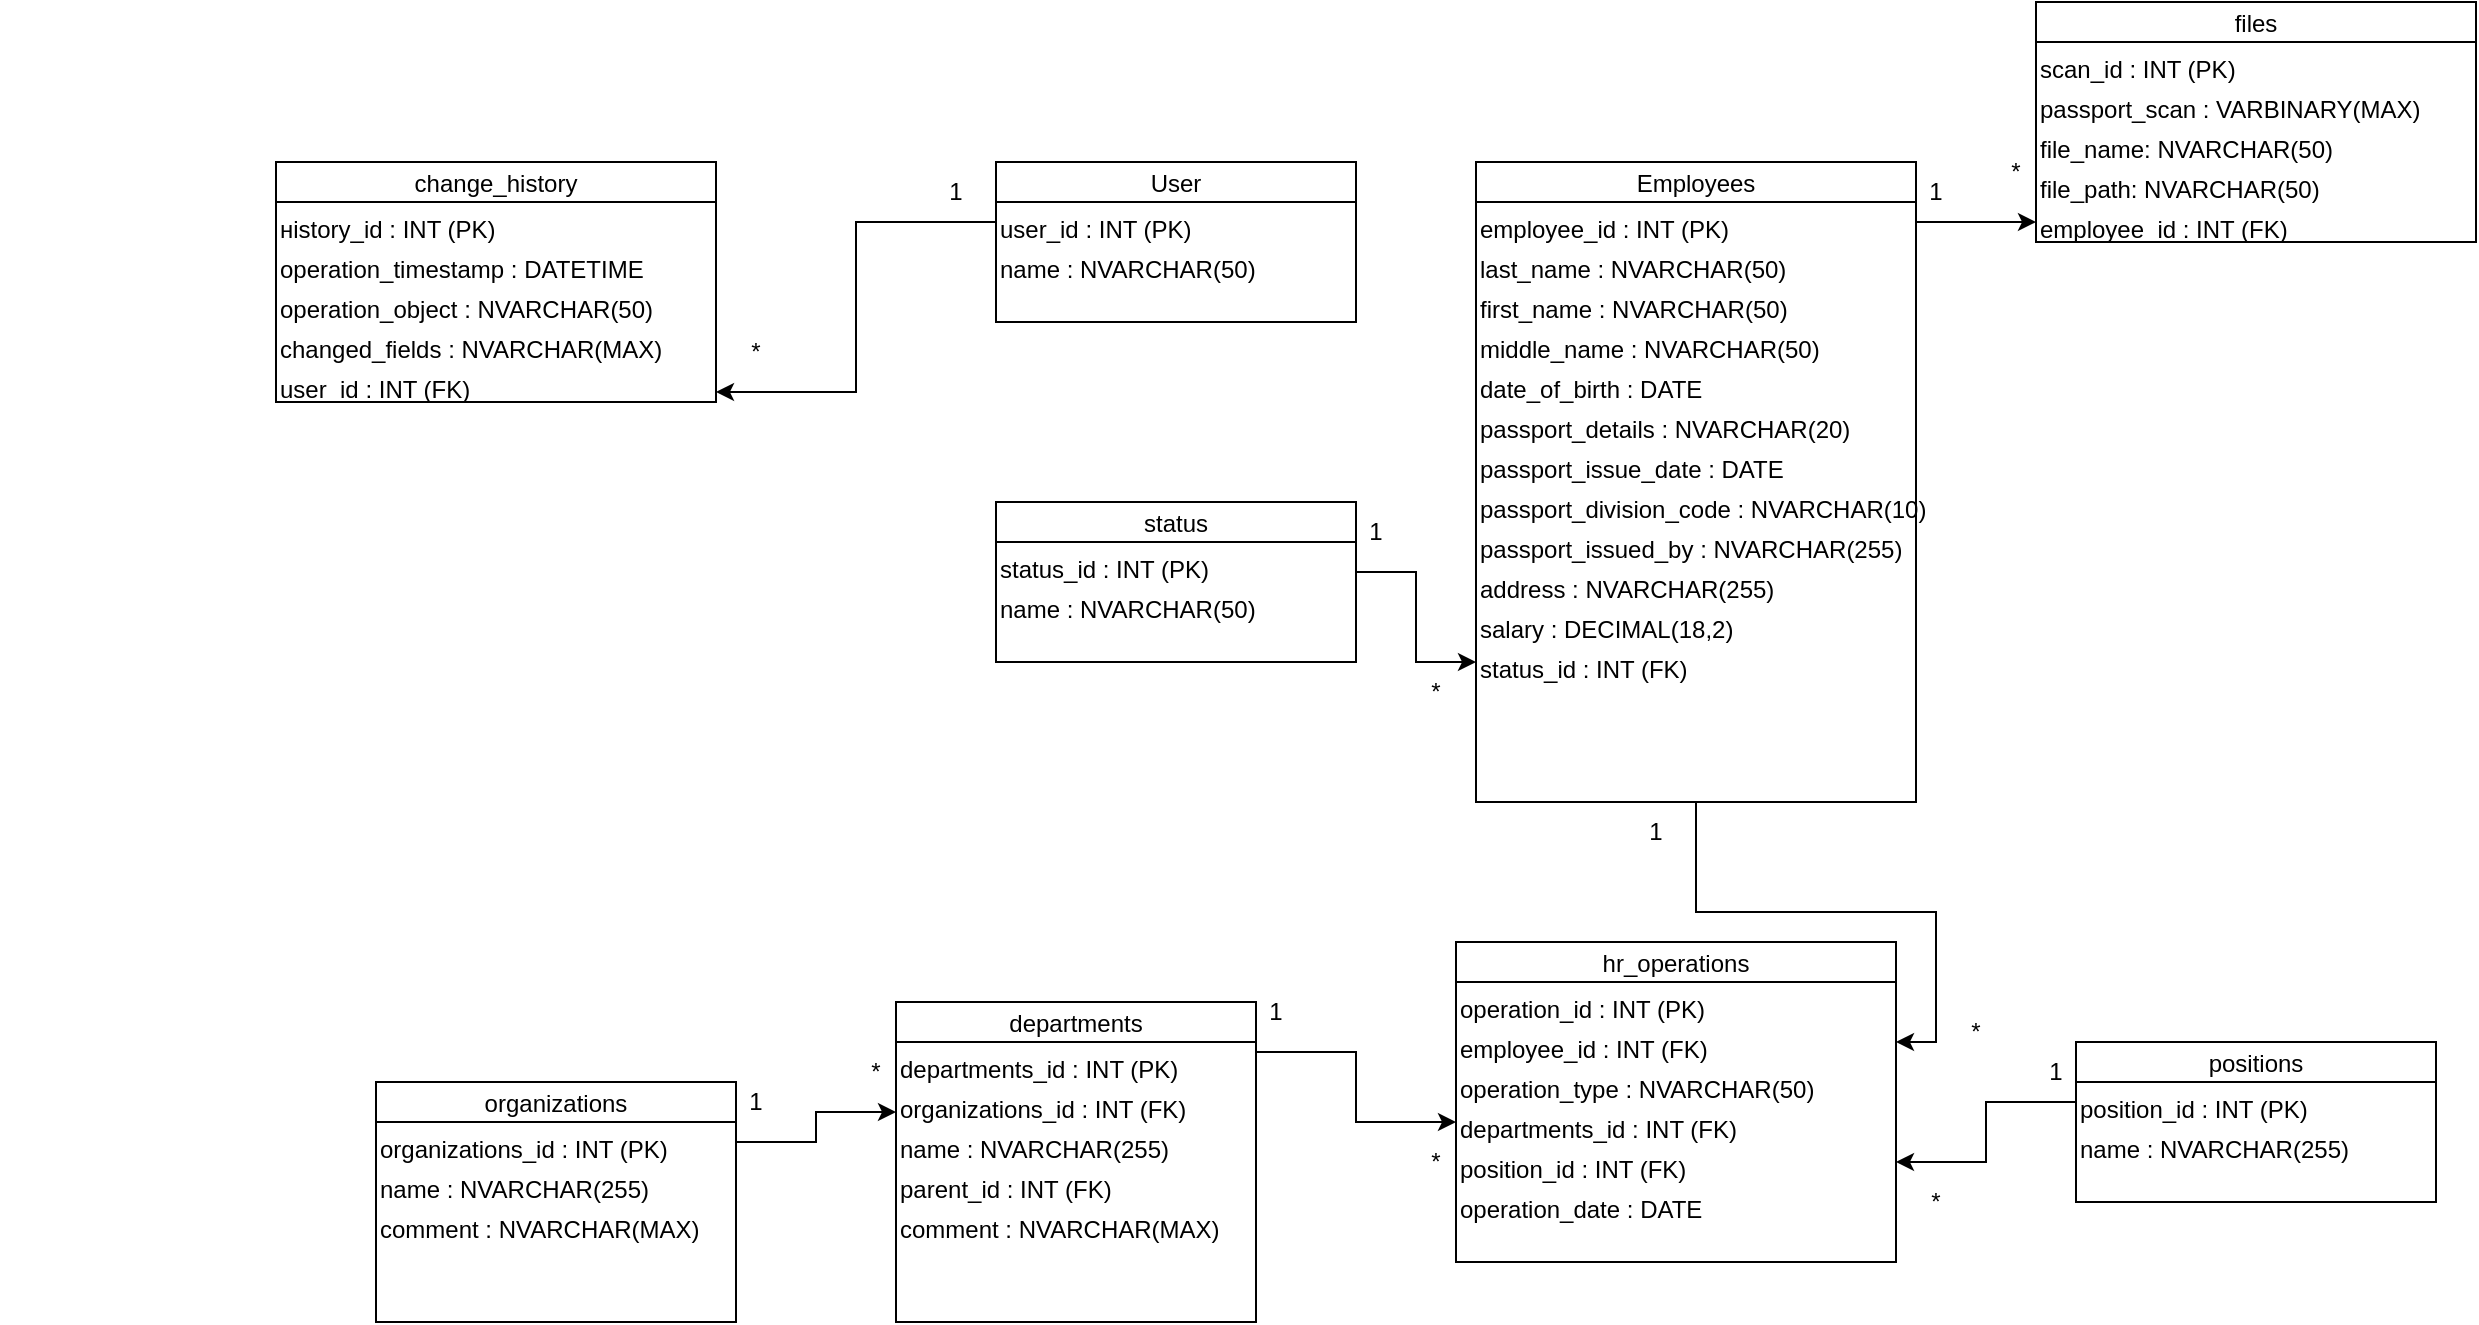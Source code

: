 <mxfile version="24.8.6">
  <diagram name="Database Diagram" id="ZCPwLjvfVNnfYyzKpjbR">
    <mxGraphModel dx="135772" dy="80244" grid="1" gridSize="10" guides="1" tooltips="1" connect="1" arrows="1" fold="1" page="1" pageScale="1" pageWidth="827" pageHeight="1169" math="0" shadow="0">
      <root>
        <mxCell id="0" />
        <mxCell id="1" parent="0" />
        <mxCell id="Mmd0oRUZzQK4tD6eFKmL-1" value="organizations" style="shape=swimlane;childLayout=stackLayout;horizontal=1;startSize=20;horizontalStack=0;resizeParent=1;resizeLast=0;" vertex="1" parent="1">
          <mxGeometry x="180" y="320" width="180" height="120" as="geometry" />
        </mxCell>
        <mxCell id="Mmd0oRUZzQK4tD6eFKmL-2" value="organizations_id : INT (PK)" style="text;align=left;verticalAlign=top;" vertex="1" parent="Mmd0oRUZzQK4tD6eFKmL-1">
          <mxGeometry y="20" width="180" height="20" as="geometry" />
        </mxCell>
        <mxCell id="Mmd0oRUZzQK4tD6eFKmL-3" value="name : NVARCHAR(255)" style="text;align=left;verticalAlign=top;" vertex="1" parent="Mmd0oRUZzQK4tD6eFKmL-1">
          <mxGeometry y="40" width="180" height="20" as="geometry" />
        </mxCell>
        <mxCell id="Mmd0oRUZzQK4tD6eFKmL-4" value="comment : NVARCHAR(MAX)" style="text;align=left;verticalAlign=top;" vertex="1" parent="Mmd0oRUZzQK4tD6eFKmL-1">
          <mxGeometry y="60" width="180" height="20" as="geometry" />
        </mxCell>
        <mxCell id="Mmd0oRUZzQK4tD6eFKmL-5" value="departments" style="shape=swimlane;childLayout=stackLayout;horizontal=1;startSize=20;horizontalStack=0;resizeParent=1;resizeLast=0;" vertex="1" parent="1">
          <mxGeometry x="440" y="280" width="180" height="160" as="geometry" />
        </mxCell>
        <mxCell id="Mmd0oRUZzQK4tD6eFKmL-6" value="departments_id : INT (PK)" style="text;align=left;verticalAlign=top;" vertex="1" parent="Mmd0oRUZzQK4tD6eFKmL-5">
          <mxGeometry y="20" width="180" height="20" as="geometry" />
        </mxCell>
        <mxCell id="Mmd0oRUZzQK4tD6eFKmL-7" value="organizations_id : INT (FK)" style="text;align=left;verticalAlign=top;" vertex="1" parent="Mmd0oRUZzQK4tD6eFKmL-5">
          <mxGeometry y="40" width="180" height="20" as="geometry" />
        </mxCell>
        <mxCell id="Mmd0oRUZzQK4tD6eFKmL-8" value="name : NVARCHAR(255)" style="text;align=left;verticalAlign=top;" vertex="1" parent="Mmd0oRUZzQK4tD6eFKmL-5">
          <mxGeometry y="60" width="180" height="20" as="geometry" />
        </mxCell>
        <mxCell id="Mmd0oRUZzQK4tD6eFKmL-9" value="parent_id : INT (FK)" style="text;align=left;verticalAlign=top;" vertex="1" parent="Mmd0oRUZzQK4tD6eFKmL-5">
          <mxGeometry y="80" width="180" height="20" as="geometry" />
        </mxCell>
        <mxCell id="Mmd0oRUZzQK4tD6eFKmL-10" value="comment : NVARCHAR(MAX)" style="text;align=left;verticalAlign=top;" vertex="1" parent="Mmd0oRUZzQK4tD6eFKmL-5">
          <mxGeometry y="100" width="180" height="20" as="geometry" />
        </mxCell>
        <mxCell id="Mmd0oRUZzQK4tD6eFKmL-11" value="positions" style="shape=swimlane;childLayout=stackLayout;horizontal=1;startSize=20;horizontalStack=0;resizeParent=1;resizeLast=0;" vertex="1" parent="1">
          <mxGeometry x="1030" y="300" width="180" height="80" as="geometry" />
        </mxCell>
        <mxCell id="Mmd0oRUZzQK4tD6eFKmL-12" value="position_id : INT (PK)" style="text;align=left;verticalAlign=top;" vertex="1" parent="Mmd0oRUZzQK4tD6eFKmL-11">
          <mxGeometry y="20" width="180" height="20" as="geometry" />
        </mxCell>
        <mxCell id="Mmd0oRUZzQK4tD6eFKmL-13" value="name : NVARCHAR(255)" style="text;align=left;verticalAlign=top;" vertex="1" parent="Mmd0oRUZzQK4tD6eFKmL-11">
          <mxGeometry y="40" width="180" height="20" as="geometry" />
        </mxCell>
        <mxCell id="Mmd0oRUZzQK4tD6eFKmL-14" value="status" style="shape=swimlane;childLayout=stackLayout;horizontal=1;startSize=20;horizontalStack=0;resizeParent=1;resizeLast=0;" vertex="1" parent="1">
          <mxGeometry x="490" y="30" width="180" height="80" as="geometry" />
        </mxCell>
        <mxCell id="Mmd0oRUZzQK4tD6eFKmL-15" value="status_id : INT (PK)" style="text;align=left;verticalAlign=top;" vertex="1" parent="Mmd0oRUZzQK4tD6eFKmL-14">
          <mxGeometry y="20" width="180" height="20" as="geometry" />
        </mxCell>
        <mxCell id="Mmd0oRUZzQK4tD6eFKmL-16" value="name : NVARCHAR(50)" style="text;align=left;verticalAlign=top;" vertex="1" parent="Mmd0oRUZzQK4tD6eFKmL-14">
          <mxGeometry y="40" width="180" height="20" as="geometry" />
        </mxCell>
        <mxCell id="Mmd0oRUZzQK4tD6eFKmL-17" style="edgeStyle=orthogonalEdgeStyle;rounded=0;orthogonalLoop=1;jettySize=auto;html=1;exitX=0.5;exitY=1;exitDx=0;exitDy=0;entryX=1;entryY=0.5;entryDx=0;entryDy=0;" edge="1" parent="1" source="Mmd0oRUZzQK4tD6eFKmL-18" target="Mmd0oRUZzQK4tD6eFKmL-39">
          <mxGeometry relative="1" as="geometry" />
        </mxCell>
        <mxCell id="Mmd0oRUZzQK4tD6eFKmL-18" value="Employees" style="shape=swimlane;childLayout=stackLayout;horizontal=1;startSize=20;horizontalStack=0;resizeParent=1;resizeLast=0;" vertex="1" parent="1">
          <mxGeometry x="730" y="-140" width="220" height="320" as="geometry" />
        </mxCell>
        <mxCell id="Mmd0oRUZzQK4tD6eFKmL-19" value="employee_id : INT (PK)" style="text;align=left;verticalAlign=top;" vertex="1" parent="Mmd0oRUZzQK4tD6eFKmL-18">
          <mxGeometry y="20" width="220" height="20" as="geometry" />
        </mxCell>
        <mxCell id="Mmd0oRUZzQK4tD6eFKmL-20" value="last_name : NVARCHAR(50)" style="text;align=left;verticalAlign=top;" vertex="1" parent="Mmd0oRUZzQK4tD6eFKmL-18">
          <mxGeometry y="40" width="220" height="20" as="geometry" />
        </mxCell>
        <mxCell id="Mmd0oRUZzQK4tD6eFKmL-21" value="first_name : NVARCHAR(50)" style="text;align=left;verticalAlign=top;" vertex="1" parent="Mmd0oRUZzQK4tD6eFKmL-18">
          <mxGeometry y="60" width="220" height="20" as="geometry" />
        </mxCell>
        <mxCell id="Mmd0oRUZzQK4tD6eFKmL-22" value="middle_name : NVARCHAR(50)" style="text;align=left;verticalAlign=top;" vertex="1" parent="Mmd0oRUZzQK4tD6eFKmL-18">
          <mxGeometry y="80" width="220" height="20" as="geometry" />
        </mxCell>
        <mxCell id="Mmd0oRUZzQK4tD6eFKmL-23" value="date_of_birth : DATE" style="text;align=left;verticalAlign=top;" vertex="1" parent="Mmd0oRUZzQK4tD6eFKmL-18">
          <mxGeometry y="100" width="220" height="20" as="geometry" />
        </mxCell>
        <mxCell id="Mmd0oRUZzQK4tD6eFKmL-24" value="passport_details : NVARCHAR(20)" style="text;align=left;verticalAlign=top;" vertex="1" parent="Mmd0oRUZzQK4tD6eFKmL-18">
          <mxGeometry y="120" width="220" height="20" as="geometry" />
        </mxCell>
        <mxCell id="Mmd0oRUZzQK4tD6eFKmL-25" value="passport_issue_date : DATE" style="text;align=left;verticalAlign=top;" vertex="1" parent="Mmd0oRUZzQK4tD6eFKmL-18">
          <mxGeometry y="140" width="220" height="20" as="geometry" />
        </mxCell>
        <mxCell id="Mmd0oRUZzQK4tD6eFKmL-26" value="passport_division_code : NVARCHAR(10)" style="text;align=left;verticalAlign=top;" vertex="1" parent="Mmd0oRUZzQK4tD6eFKmL-18">
          <mxGeometry y="160" width="220" height="20" as="geometry" />
        </mxCell>
        <mxCell id="Mmd0oRUZzQK4tD6eFKmL-27" value="passport_issued_by : NVARCHAR(255)" style="text;align=left;verticalAlign=top;" vertex="1" parent="Mmd0oRUZzQK4tD6eFKmL-18">
          <mxGeometry y="180" width="220" height="20" as="geometry" />
        </mxCell>
        <mxCell id="Mmd0oRUZzQK4tD6eFKmL-28" value="address : NVARCHAR(255)" style="text;align=left;verticalAlign=top;" vertex="1" parent="Mmd0oRUZzQK4tD6eFKmL-18">
          <mxGeometry y="200" width="220" height="20" as="geometry" />
        </mxCell>
        <mxCell id="Mmd0oRUZzQK4tD6eFKmL-29" value="salary : DECIMAL(18,2)" style="text;align=left;verticalAlign=top;" vertex="1" parent="Mmd0oRUZzQK4tD6eFKmL-18">
          <mxGeometry y="220" width="220" height="20" as="geometry" />
        </mxCell>
        <mxCell id="Mmd0oRUZzQK4tD6eFKmL-30" value="status_id : INT (FK)" style="text;align=left;verticalAlign=top;" vertex="1" parent="Mmd0oRUZzQK4tD6eFKmL-18">
          <mxGeometry y="240" width="220" height="20" as="geometry" />
        </mxCell>
        <mxCell id="Mmd0oRUZzQK4tD6eFKmL-31" value="files" style="shape=swimlane;childLayout=stackLayout;horizontal=1;startSize=20;horizontalStack=0;resizeParent=1;resizeLast=0;" vertex="1" parent="1">
          <mxGeometry x="1010" y="-220" width="220" height="120" as="geometry" />
        </mxCell>
        <mxCell id="Mmd0oRUZzQK4tD6eFKmL-32" value="scan_id : INT (PK)" style="text;align=left;verticalAlign=top;" vertex="1" parent="Mmd0oRUZzQK4tD6eFKmL-31">
          <mxGeometry y="20" width="220" height="20" as="geometry" />
        </mxCell>
        <mxCell id="Mmd0oRUZzQK4tD6eFKmL-33" value="passport_scan : VARBINARY(MAX)" style="text;align=left;verticalAlign=top;" vertex="1" parent="Mmd0oRUZzQK4tD6eFKmL-31">
          <mxGeometry y="40" width="220" height="20" as="geometry" />
        </mxCell>
        <mxCell id="Mmd0oRUZzQK4tD6eFKmL-34" value="file_name: NVARCHAR(50)" style="text;align=left;verticalAlign=top;" vertex="1" parent="Mmd0oRUZzQK4tD6eFKmL-31">
          <mxGeometry y="60" width="220" height="20" as="geometry" />
        </mxCell>
        <mxCell id="Mmd0oRUZzQK4tD6eFKmL-35" value="file_path: NVARCHAR(50)" style="text;align=left;verticalAlign=top;" vertex="1" parent="Mmd0oRUZzQK4tD6eFKmL-31">
          <mxGeometry y="80" width="220" height="20" as="geometry" />
        </mxCell>
        <mxCell id="Mmd0oRUZzQK4tD6eFKmL-36" value="employee_id : INT (FK)" style="text;align=left;verticalAlign=top;" vertex="1" parent="Mmd0oRUZzQK4tD6eFKmL-31">
          <mxGeometry y="100" width="220" height="20" as="geometry" />
        </mxCell>
        <mxCell id="Mmd0oRUZzQK4tD6eFKmL-37" value="hr_operations" style="shape=swimlane;childLayout=stackLayout;horizontal=1;startSize=20;horizontalStack=0;resizeParent=1;resizeLast=0;" vertex="1" parent="1">
          <mxGeometry x="720" y="250" width="220" height="160" as="geometry" />
        </mxCell>
        <mxCell id="Mmd0oRUZzQK4tD6eFKmL-38" value="operation_id : INT (PK)" style="text;align=left;verticalAlign=top;" vertex="1" parent="Mmd0oRUZzQK4tD6eFKmL-37">
          <mxGeometry y="20" width="220" height="20" as="geometry" />
        </mxCell>
        <mxCell id="Mmd0oRUZzQK4tD6eFKmL-39" value="employee_id : INT (FK)" style="text;align=left;verticalAlign=top;" vertex="1" parent="Mmd0oRUZzQK4tD6eFKmL-37">
          <mxGeometry y="40" width="220" height="20" as="geometry" />
        </mxCell>
        <mxCell id="Mmd0oRUZzQK4tD6eFKmL-40" value="operation_type : NVARCHAR(50)" style="text;align=left;verticalAlign=top;" vertex="1" parent="Mmd0oRUZzQK4tD6eFKmL-37">
          <mxGeometry y="60" width="220" height="20" as="geometry" />
        </mxCell>
        <mxCell id="Mmd0oRUZzQK4tD6eFKmL-41" value="departments_id : INT (FK)" style="text;align=left;verticalAlign=top;" vertex="1" parent="Mmd0oRUZzQK4tD6eFKmL-37">
          <mxGeometry y="80" width="220" height="20" as="geometry" />
        </mxCell>
        <mxCell id="Mmd0oRUZzQK4tD6eFKmL-42" value="position_id : INT (FK)" style="text;align=left;verticalAlign=top;" vertex="1" parent="Mmd0oRUZzQK4tD6eFKmL-37">
          <mxGeometry y="100" width="220" height="20" as="geometry" />
        </mxCell>
        <mxCell id="Mmd0oRUZzQK4tD6eFKmL-43" value="operation_date : DATE" style="text;align=left;verticalAlign=top;" vertex="1" parent="Mmd0oRUZzQK4tD6eFKmL-37">
          <mxGeometry y="120" width="220" height="20" as="geometry" />
        </mxCell>
        <mxCell id="Mmd0oRUZzQK4tD6eFKmL-44" value="change_history" style="shape=swimlane;childLayout=stackLayout;horizontal=1;startSize=20;horizontalStack=0;resizeParent=1;resizeLast=0;" vertex="1" parent="1">
          <mxGeometry x="130" y="-140" width="220" height="120" as="geometry" />
        </mxCell>
        <mxCell id="Mmd0oRUZzQK4tD6eFKmL-45" value="нistory_id : INT (PK)" style="text;align=left;verticalAlign=top;" vertex="1" parent="Mmd0oRUZzQK4tD6eFKmL-44">
          <mxGeometry y="20" width="220" height="20" as="geometry" />
        </mxCell>
        <mxCell id="Mmd0oRUZzQK4tD6eFKmL-46" value="operation_timestamp : DATETIME" style="text;align=left;verticalAlign=top;" vertex="1" parent="Mmd0oRUZzQK4tD6eFKmL-44">
          <mxGeometry y="40" width="220" height="20" as="geometry" />
        </mxCell>
        <mxCell id="Mmd0oRUZzQK4tD6eFKmL-47" value="operation_object : NVARCHAR(50)" style="text;align=left;verticalAlign=top;" vertex="1" parent="Mmd0oRUZzQK4tD6eFKmL-44">
          <mxGeometry y="60" width="220" height="20" as="geometry" />
        </mxCell>
        <mxCell id="Mmd0oRUZzQK4tD6eFKmL-48" value="changed_fields : NVARCHAR(MAX)" style="text;align=left;verticalAlign=top;" vertex="1" parent="Mmd0oRUZzQK4tD6eFKmL-44">
          <mxGeometry y="80" width="220" height="20" as="geometry" />
        </mxCell>
        <mxCell id="Mmd0oRUZzQK4tD6eFKmL-49" value="user_id : INT (FK)" style="text;align=left;verticalAlign=top;" vertex="1" parent="Mmd0oRUZzQK4tD6eFKmL-44">
          <mxGeometry y="100" width="220" height="20" as="geometry" />
        </mxCell>
        <mxCell id="Mmd0oRUZzQK4tD6eFKmL-50" edge="1" parent="1" source="Mmd0oRUZzQK4tD6eFKmL-1" target="Mmd0oRUZzQK4tD6eFKmL-5" />
        <mxCell id="Mmd0oRUZzQK4tD6eFKmL-51" edge="1" parent="1" source="Mmd0oRUZzQK4tD6eFKmL-5" target="Mmd0oRUZzQK4tD6eFKmL-5" />
        <mxCell id="Mmd0oRUZzQK4tD6eFKmL-52" edge="1" parent="1" source="Mmd0oRUZzQK4tD6eFKmL-14" target="Mmd0oRUZzQK4tD6eFKmL-18" />
        <mxCell id="Mmd0oRUZzQK4tD6eFKmL-53" edge="1" parent="1" source="Mmd0oRUZzQK4tD6eFKmL-18" target="Mmd0oRUZzQK4tD6eFKmL-31" />
        <mxCell id="Mmd0oRUZzQK4tD6eFKmL-54" edge="1" parent="1" source="Mmd0oRUZzQK4tD6eFKmL-18" target="Mmd0oRUZzQK4tD6eFKmL-37" />
        <mxCell id="Mmd0oRUZzQK4tD6eFKmL-55" edge="1" parent="1" source="Mmd0oRUZzQK4tD6eFKmL-5" target="Mmd0oRUZzQK4tD6eFKmL-37" />
        <mxCell id="Mmd0oRUZzQK4tD6eFKmL-56" edge="1" parent="1" source="Mmd0oRUZzQK4tD6eFKmL-11" target="Mmd0oRUZzQK4tD6eFKmL-37" />
        <mxCell id="Mmd0oRUZzQK4tD6eFKmL-57" style="edgeStyle=orthogonalEdgeStyle;rounded=0;orthogonalLoop=1;jettySize=auto;html=1;exitX=0;exitY=0.5;exitDx=0;exitDy=0;entryX=1;entryY=0.5;entryDx=0;entryDy=0;" edge="1" parent="1" source="Mmd0oRUZzQK4tD6eFKmL-12" target="Mmd0oRUZzQK4tD6eFKmL-42">
          <mxGeometry relative="1" as="geometry" />
        </mxCell>
        <mxCell id="Mmd0oRUZzQK4tD6eFKmL-58" style="edgeStyle=orthogonalEdgeStyle;rounded=0;orthogonalLoop=1;jettySize=auto;html=1;exitX=1;exitY=0.25;exitDx=0;exitDy=0;entryX=0;entryY=0.5;entryDx=0;entryDy=0;" edge="1" parent="1" source="Mmd0oRUZzQK4tD6eFKmL-6" target="Mmd0oRUZzQK4tD6eFKmL-41">
          <mxGeometry relative="1" as="geometry" />
        </mxCell>
        <mxCell id="Mmd0oRUZzQK4tD6eFKmL-59" style="edgeStyle=orthogonalEdgeStyle;rounded=0;orthogonalLoop=1;jettySize=auto;html=1;exitX=1;exitY=0.75;exitDx=0;exitDy=0;entryX=0;entryY=0.5;entryDx=0;entryDy=0;" edge="1" parent="1" source="Mmd0oRUZzQK4tD6eFKmL-15" target="Mmd0oRUZzQK4tD6eFKmL-30">
          <mxGeometry relative="1" as="geometry" />
        </mxCell>
        <mxCell id="Mmd0oRUZzQK4tD6eFKmL-60" style="edgeStyle=orthogonalEdgeStyle;rounded=0;orthogonalLoop=1;jettySize=auto;html=1;exitX=1;exitY=0.5;exitDx=0;exitDy=0;entryX=0;entryY=0.75;entryDx=0;entryDy=0;" edge="1" parent="1" source="Mmd0oRUZzQK4tD6eFKmL-2" target="Mmd0oRUZzQK4tD6eFKmL-7">
          <mxGeometry relative="1" as="geometry" />
        </mxCell>
        <mxCell id="Mmd0oRUZzQK4tD6eFKmL-61" value="User" style="shape=swimlane;childLayout=stackLayout;horizontal=1;startSize=20;horizontalStack=0;resizeParent=1;resizeLast=0;" vertex="1" parent="1">
          <mxGeometry x="490" y="-140" width="180" height="80" as="geometry" />
        </mxCell>
        <mxCell id="Mmd0oRUZzQK4tD6eFKmL-62" value="user_id : INT (PK)" style="text;align=left;verticalAlign=top;" vertex="1" parent="Mmd0oRUZzQK4tD6eFKmL-61">
          <mxGeometry y="20" width="180" height="20" as="geometry" />
        </mxCell>
        <mxCell id="Mmd0oRUZzQK4tD6eFKmL-63" value="name : NVARCHAR(50)" style="text;align=left;verticalAlign=top;" vertex="1" parent="Mmd0oRUZzQK4tD6eFKmL-61">
          <mxGeometry y="40" width="180" height="20" as="geometry" />
        </mxCell>
        <mxCell id="Mmd0oRUZzQK4tD6eFKmL-64" style="edgeStyle=orthogonalEdgeStyle;rounded=0;orthogonalLoop=1;jettySize=auto;html=1;exitX=0;exitY=0.5;exitDx=0;exitDy=0;entryX=1;entryY=0.75;entryDx=0;entryDy=0;" edge="1" parent="1" source="Mmd0oRUZzQK4tD6eFKmL-62" target="Mmd0oRUZzQK4tD6eFKmL-49">
          <mxGeometry relative="1" as="geometry" />
        </mxCell>
        <mxCell id="Mmd0oRUZzQK4tD6eFKmL-65" style="edgeStyle=orthogonalEdgeStyle;rounded=0;orthogonalLoop=1;jettySize=auto;html=1;exitX=1;exitY=0.5;exitDx=0;exitDy=0;entryX=0;entryY=0.5;entryDx=0;entryDy=0;" edge="1" parent="1" source="Mmd0oRUZzQK4tD6eFKmL-19" target="Mmd0oRUZzQK4tD6eFKmL-36">
          <mxGeometry relative="1" as="geometry">
            <mxPoint x="1250" y="-50" as="targetPoint" />
          </mxGeometry>
        </mxCell>
        <mxCell id="Mmd0oRUZzQK4tD6eFKmL-66" value="*" style="text;html=1;align=center;verticalAlign=middle;whiteSpace=wrap;rounded=0;" vertex="1" parent="1">
          <mxGeometry x="340" y="-60" width="60" height="30" as="geometry" />
        </mxCell>
        <mxCell id="Mmd0oRUZzQK4tD6eFKmL-67" value="*" style="text;html=1;align=center;verticalAlign=middle;whiteSpace=wrap;rounded=0;" vertex="1" parent="1">
          <mxGeometry x="680" y="110" width="60" height="30" as="geometry" />
        </mxCell>
        <mxCell id="Mmd0oRUZzQK4tD6eFKmL-68" value="*" style="text;html=1;align=center;verticalAlign=middle;whiteSpace=wrap;rounded=0;" vertex="1" parent="1">
          <mxGeometry x="950" y="280" width="60" height="30" as="geometry" />
        </mxCell>
        <mxCell id="Mmd0oRUZzQK4tD6eFKmL-69" value="*" style="text;html=1;align=center;verticalAlign=middle;whiteSpace=wrap;rounded=0;" vertex="1" parent="1">
          <mxGeometry x="970" y="-150" width="60" height="30" as="geometry" />
        </mxCell>
        <mxCell id="Mmd0oRUZzQK4tD6eFKmL-70" value="*" style="text;html=1;align=center;verticalAlign=middle;whiteSpace=wrap;rounded=0;" vertex="1" parent="1">
          <mxGeometry x="930" y="365" width="60" height="30" as="geometry" />
        </mxCell>
        <mxCell id="Mmd0oRUZzQK4tD6eFKmL-71" value="*" style="text;html=1;align=center;verticalAlign=middle;whiteSpace=wrap;rounded=0;" vertex="1" parent="1">
          <mxGeometry x="680" y="345" width="60" height="30" as="geometry" />
        </mxCell>
        <mxCell id="Mmd0oRUZzQK4tD6eFKmL-72" value="*" style="text;html=1;align=center;verticalAlign=middle;whiteSpace=wrap;rounded=0;" vertex="1" parent="1">
          <mxGeometry x="400" y="300" width="60" height="30" as="geometry" />
        </mxCell>
        <mxCell id="Mmd0oRUZzQK4tD6eFKmL-73" value="1" style="text;html=1;align=center;verticalAlign=middle;whiteSpace=wrap;rounded=0;" vertex="1" parent="1">
          <mxGeometry x="440" y="-140" width="60" height="30" as="geometry" />
        </mxCell>
        <mxCell id="Mmd0oRUZzQK4tD6eFKmL-74" value="1" style="text;html=1;align=center;verticalAlign=middle;whiteSpace=wrap;rounded=0;" vertex="1" parent="1">
          <mxGeometry x="650" y="30" width="60" height="30" as="geometry" />
        </mxCell>
        <mxCell id="Mmd0oRUZzQK4tD6eFKmL-75" value="1" style="text;html=1;align=center;verticalAlign=middle;whiteSpace=wrap;rounded=0;" vertex="1" parent="1">
          <mxGeometry x="930" y="-140" width="60" height="30" as="geometry" />
        </mxCell>
        <mxCell id="Mmd0oRUZzQK4tD6eFKmL-76" value="1" style="text;html=1;align=center;verticalAlign=middle;whiteSpace=wrap;rounded=0;" vertex="1" parent="1">
          <mxGeometry x="790" y="180" width="60" height="30" as="geometry" />
        </mxCell>
        <mxCell id="Mmd0oRUZzQK4tD6eFKmL-78" value="1" style="text;html=1;align=center;verticalAlign=middle;whiteSpace=wrap;rounded=0;" vertex="1" parent="1">
          <mxGeometry x="990" y="300" width="60" height="30" as="geometry" />
        </mxCell>
        <mxCell id="Mmd0oRUZzQK4tD6eFKmL-79" value="1" style="text;html=1;align=center;verticalAlign=middle;whiteSpace=wrap;rounded=0;" vertex="1" parent="1">
          <mxGeometry x="600" y="270" width="60" height="30" as="geometry" />
        </mxCell>
        <mxCell id="Mmd0oRUZzQK4tD6eFKmL-80" value="1" style="text;html=1;align=center;verticalAlign=middle;whiteSpace=wrap;rounded=0;" vertex="1" parent="1">
          <mxGeometry x="340" y="315" width="60" height="30" as="geometry" />
        </mxCell>
      </root>
    </mxGraphModel>
  </diagram>
</mxfile>
